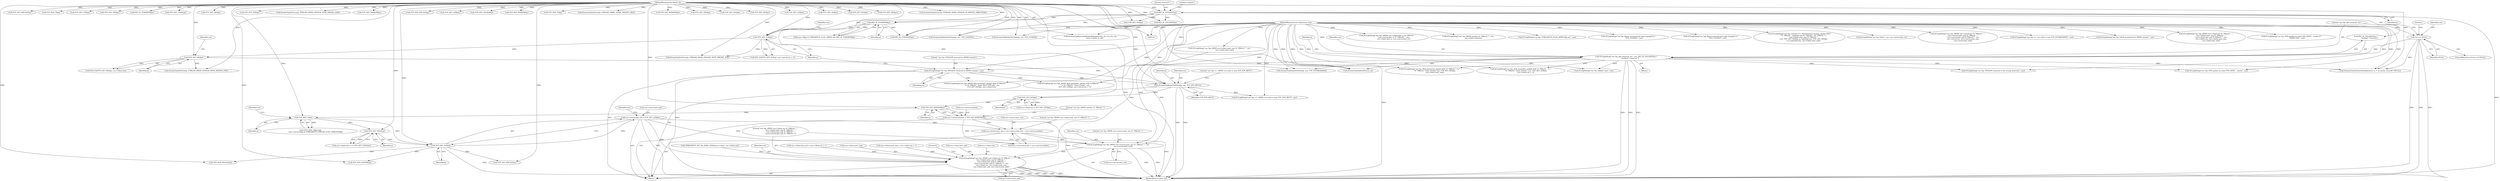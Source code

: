 digraph "0_suricata_843d0b7a10bb45627f94764a6c5d468a24143345_1@integer" {
"1000550" [label="(Call,ssn->server.next_win = ssn->server.last_ack + ssn->server.window)"];
"1000465" [label="(Call,ssn->server.last_ack = TCP_GET_ACK(p))"];
"1000471" [label="(Call,TCP_GET_ACK(p))"];
"1000396" [label="(Call,TCP_GET_TSVAL(p))"];
"1000380" [label="(Call,TCP_HAS_TS(p))"];
"1000368" [label="(Call,TCP_GET_WINDOW(p))"];
"1000337" [label="(Call,TCP_GET_SEQ(p))"];
"1000324" [label="(Call,StreamTcpPacketSetState(p, ssn, TCP_SYN_RECV))"];
"1000300" [label="(Call,TCP_GET_SEQ(p))"];
"1000269" [label="(Call,TCP_GET_ACK(p))"];
"1000142" [label="(Call,PKT_IS_TOCLIENT(p))"];
"1000126" [label="(MethodParameterIn,Packet *p)"];
"1000260" [label="(Call,PKT_IS_TOSERVER(p))"];
"1000263" [label="(Call,SCLogDebug(\"ssn %p: SYN/ACK received on 4WHS session\", ssn))"];
"1000138" [label="(Call,SCLogDebug(\"ssn %p: pkt received: %s\", ssn, PKT_IS_TOCLIENT(p) ?\n               \"toclient\":\"toserver\"))"];
"1000132" [label="(Call,ssn == NULL)"];
"1000128" [label="(MethodParameterIn,TcpSession *ssn)"];
"1000362" [label="(Call,ssn->server.window = TCP_GET_WINDOW(p))"];
"1000575" [label="(Call,SCLogDebug(\"ssn %p: 4WHS ssn->server.next_win %\" PRIu32 \"\", ssn,\n                    ssn->server.next_win))"];
"1000583" [label="(Call,SCLogDebug(\"ssn %p: 4WHS ssn->client.isn %\" PRIu32 \", \"\n                    \"ssn->client.next_seq %\" PRIu32 \", \"\n                    \"ssn->client.last_ack %\" PRIu32 \" \"\n                    \"(ssn->server.last_ack %\" PRIu32 \")\", ssn,\n                    ssn->client.isn, ssn->client.next_seq,\n                    ssn->client.last_ack, ssn->server.last_ack))"];
"1000889" [label="(Call,TCP_GET_SEQ(p))"];
"1001128" [label="(MethodReturn,static int)"];
"1000576" [label="(Literal,\"ssn %p: 4WHS ssn->server.next_win %\" PRIu32 \"\")"];
"1000798" [label="(Call,TCP_GET_WSCALE(p))"];
"1000130" [label="(Block,)"];
"1000263" [label="(Call,SCLogDebug(\"ssn %p: SYN/ACK received on 4WHS session\", ssn))"];
"1000304" [label="(Identifier,ssn)"];
"1001048" [label="(Call,TCP_HAS_TS(p))"];
"1000397" [label="(Identifier,p)"];
"1000624" [label="(Call,TCP_GET_ACK(p))"];
"1000262" [label="(Block,)"];
"1000591" [label="(Call,ssn->client.next_seq)"];
"1000380" [label="(Call,TCP_HAS_TS(p))"];
"1000126" [label="(MethodParameterIn,Packet *p)"];
"1000577" [label="(Identifier,ssn)"];
"1000379" [label="(Call,(TCP_HAS_TS(p)) &&\n                    (ssn->server.flags & STREAMTCP_STREAM_FLAG_TIMESTAMP))"];
"1000331" [label="(Call,ssn->client.isn = TCP_GET_SEQ(p))"];
"1000170" [label="(Call,TCP_GET_SEQ(p))"];
"1000311" [label="(Call,SCLogDebug(\"ssn %p: 4WHS SEQ mismatch, packet SEQ %\"PRIu32\"\"\n                        \" != %\" PRIu32 \" from *first* SYN pkt\", ssn,\n                        TCP_GET_SEQ(p), ssn->client.isn))"];
"1000326" [label="(Identifier,ssn)"];
"1000900" [label="(Call,SCLogDebug(\"ssn %p: SEQ mismatch, packet SEQ %\" PRIu32 \" != \"\n                    \"%\" PRIu32 \" from stream\",ssn, TCP_GET_SEQ(p),\n                    ssn->client.next_seq))"];
"1000398" [label="(Call,SCLogDebug(\"ssn %p: 4WHS ssn->client.last_ts %\" PRIu32\" \"\n                        \"ssn->server.last_ts %\" PRIu32\"\", ssn,\n                        ssn->client.last_ts, ssn->server.last_ts))"];
"1001123" [label="(Call,SCLogDebug(\"ssn %p: default case\", ssn))"];
"1000132" [label="(Call,ssn == NULL)"];
"1000164" [label="(Call,PKT_IS_TOSERVER(p))"];
"1000141" [label="(Call,PKT_IS_TOCLIENT(p) ?\n               \"toclient\":\"toserver\")"];
"1000732" [label="(Call,TCP_GET_TSVAL(p))"];
"1000556" [label="(Call,ssn->server.last_ack + ssn->server.window)"];
"1000260" [label="(Call,PKT_IS_TOSERVER(p))"];
"1000134" [label="(Identifier,NULL)"];
"1000362" [label="(Call,ssn->server.window = TCP_GET_WINDOW(p))"];
"1000370" [label="(Call,SCLogDebug(\"ssn %p: 4WHS window %\" PRIu32 \"\", ssn,\n                    ssn->client.window))"];
"1000308" [label="(Call,StreamTcpSetEvent(p, STREAM_4WHS_SYNACK_WITH_WRONG_SYN))"];
"1000268" [label="(Call,SEQ_EQ(TCP_GET_ACK(p), ssn->server.isn + 1))"];
"1000688" [label="(Call,SCLogDebug(\"ssn %p: STREAMTCP_FLAG_4WHS flag set\", ssn))"];
"1000939" [label="(Call,TCP_GET_SEQ(p))"];
"1000220" [label="(Call,StreamTcpPacketSetState(p, ssn, TCP_CLOSED))"];
"1000140" [label="(Identifier,ssn)"];
"1000261" [label="(Identifier,p)"];
"1000575" [label="(Call,SCLogDebug(\"ssn %p: 4WHS ssn->server.next_win %\" PRIu32 \"\", ssn,\n                    ssn->server.next_win))"];
"1000578" [label="(Call,ssn->server.next_win)"];
"1000551" [label="(Call,ssn->server.next_win)"];
"1000279" [label="(Call,StreamTcpSetEvent(p, STREAM_4WHS_SYNACK_WITH_WRONG_ACK))"];
"1000349" [label="(Call,ssn->client.next_seq = ssn->client.isn + 1)"];
"1000282" [label="(Call,SCLogDebug(\"ssn %p: 4WHS ACK mismatch, packet ACK %\"PRIu32\"\"\n                        \" != %\" PRIu32 \" from stream\", ssn,\n                        TCP_GET_ACK(p), ssn->server.isn + 1))"];
"1000183" [label="(Call,TCP_GET_ACK(p))"];
"1000634" [label="(Call,StreamTcpSetEvent(p, STREAM_3WHS_SYNACK_WITH_WRONG_ACK))"];
"1000264" [label="(Literal,\"ssn %p: SYN/ACK received on 4WHS session\")"];
"1000637" [label="(Call,SCLogDebug(\"ssn %p: ACK mismatch, packet ACK %\" PRIu32 \" != \"\n                    \"%\" PRIu32 \" from stream\", ssn, TCP_GET_ACK(p),\n                    ssn->client.isn + 1))"];
"1000585" [label="(Identifier,ssn)"];
"1000781" [label="(Call,TCP_GET_WINDOW(p))"];
"1000615" [label="(Call,SCLogDebug(\"ssn %p: SYN/ACK received in the wrong direction\", ssn))"];
"1000473" [label="(Call,ssn->client.last_ack = ssn->client.isn + 1)"];
"1000143" [label="(Identifier,p)"];
"1000224" [label="(Call,SCLogDebug(\"ssn %p: Reset received and state changed to \"\n                     \"TCP_CLOSED\", ssn))"];
"1000131" [label="(ControlStructure,if (ssn == NULL))"];
"1000583" [label="(Call,SCLogDebug(\"ssn %p: 4WHS ssn->client.isn %\" PRIu32 \", \"\n                    \"ssn->client.next_seq %\" PRIu32 \", \"\n                    \"ssn->client.last_ack %\" PRIu32 \" \"\n                    \"(ssn->server.last_ack %\" PRIu32 \")\", ssn,\n                    ssn->client.isn, ssn->client.next_seq,\n                    ssn->client.last_ack, ssn->server.last_ack))"];
"1000157" [label="(Call,StreamTcpValidateRst(ssn, p))"];
"1000584" [label="(Literal,\"ssn %p: 4WHS ssn->client.isn %\" PRIu32 \", \"\n                    \"ssn->client.next_seq %\" PRIu32 \", \"\n                    \"ssn->client.last_ack %\" PRIu32 \" \"\n                    \"(ssn->server.last_ack %\" PRIu32 \")\")"];
"1000652" [label="(Call,StreamTcp3whsSynAckUpdate(ssn, p, /* no queue override */NULL))"];
"1000521" [label="(Call,TCP_GET_SACKOK(p))"];
"1000390" [label="(Call,ssn->client.last_ts = TCP_GET_TSVAL(p))"];
"1000784" [label="(Call,TCP_HAS_WSCALE(p))"];
"1000327" [label="(Identifier,TCP_SYN_RECV)"];
"1000300" [label="(Call,TCP_GET_SEQ(p))"];
"1000206" [label="(Call,SCLogDebug(\"ssn %p: Reset received and state changed to \"\n                         \"TCP_CLOSED\", ssn))"];
"1000640" [label="(Call,TCP_GET_ACK(p))"];
"1000142" [label="(Call,PKT_IS_TOCLIENT(p))"];
"1000299" [label="(Call,SEQ_EQ(TCP_GET_SEQ(p), ssn->client.isn))"];
"1001013" [label="(Call,SCLogDebug(\"ssn %p: synsent => Asynchronous stream, packet SEQ\"\n                \" %\" PRIu32 \", payload size %\" PRIu32 \" (%\" PRIu32 \"), \"\n                \"ssn->client.next_seq %\" PRIu32 \"\"\n                ,ssn, TCP_GET_SEQ(p), p->payload_len, TCP_GET_SEQ(p)\n                + p->payload_len, ssn->client.next_seq))"];
"1000137" [label="(Literal,1)"];
"1000329" [label="(Literal,\"ssn %p: =~ 4WHS ssn state is now TCP_SYN_RECV\")"];
"1000324" [label="(Call,StreamTcpPacketSetState(p, ssn, TCP_SYN_RECV))"];
"1000301" [label="(Identifier,p)"];
"1000369" [label="(Identifier,p)"];
"1000734" [label="(Call,SCLogDebug(\"ssn %p: %02x\", ssn, ssn->server.last_ts))"];
"1000607" [label="(Literal,0)"];
"1000150" [label="(Identifier,p)"];
"1000816" [label="(Call,TCP_GET_SACKOK(p))"];
"1000179" [label="(Call,TCP_GET_WINDOW(p))"];
"1000325" [label="(Identifier,p)"];
"1000270" [label="(Identifier,p)"];
"1000680" [label="(Call,PKT_IS_TOCLIENT(p))"];
"1000918" [label="(Call,StreamTcpPacketSetState(p, ssn, TCP_ESTABLISHED))"];
"1000723" [label="(Call,TCP_HAS_TS(p))"];
"1000897" [label="(Call,StreamTcpSetEvent(p, STREAM_3WHS_ASYNC_WRONG_SEQ))"];
"1000601" [label="(Call,ssn->server.last_ack)"];
"1000338" [label="(Identifier,p)"];
"1000502" [label="(Call,TCP_GET_WSCALE(p))"];
"1000832" [label="(Call,SCLogDebug(\"ssn %p: 4WHS ssn->server.isn %\" PRIu32 \", \"\n                    \"ssn->server.next_seq %\" PRIu32 \", \"\n                    \"ssn->server.last_ack %\"PRIu32\"\", ssn,\n                    ssn->server.isn, ssn->server.next_seq,\n                    ssn->server.last_ack))"];
"1000922" [label="(Call,SCLogDebug(\"ssn %p: =~ ssn state is now TCP_ESTABLISHED\", ssn))"];
"1000472" [label="(Identifier,p)"];
"1000596" [label="(Call,ssn->client.last_ack)"];
"1000476" [label="(Identifier,ssn)"];
"1000471" [label="(Call,TCP_GET_ACK(p))"];
"1000931" [label="(Call,TCP_GET_WINDOW(p))"];
"1000363" [label="(Call,ssn->server.window)"];
"1000145" [label="(Literal,\"toserver\")"];
"1000697" [label="(Call,TCP_GET_SEQ(p))"];
"1000586" [label="(Call,ssn->client.isn)"];
"1000903" [label="(Call,TCP_GET_SEQ(p))"];
"1000568" [label="(Literal,\"ssn %p: 4WHS ssn->client.next_win %\" PRIu32 \"\")"];
"1001022" [label="(Call,TCP_GET_SEQ(p))"];
"1000493" [label="(Call,TCP_HAS_WSCALE(p))"];
"1000368" [label="(Call,TCP_GET_WINDOW(p))"];
"1000609" [label="(Call,PKT_IS_TOSERVER(p))"];
"1000965" [label="(Call,TCP_GET_ACK(p))"];
"1000144" [label="(Literal,\"toclient\")"];
"1000202" [label="(Call,StreamTcpPacketSetState(p, ssn, TCP_CLOSED))"];
"1000396" [label="(Call,TCP_GET_TSVAL(p))"];
"1000381" [label="(Identifier,p)"];
"1000385" [label="(Identifier,ssn)"];
"1000285" [label="(Call,TCP_GET_ACK(p))"];
"1000371" [label="(Literal,\"ssn %p: 4WHS window %\" PRIu32 \"\")"];
"1000254" [label="(Call,(ssn->flags & STREAMTCP_FLAG_4WHS) && PKT_IS_TOSERVER(p))"];
"1000466" [label="(Call,ssn->server.last_ack)"];
"1000128" [label="(MethodParameterIn,TcpSession *ssn)"];
"1000139" [label="(Literal,\"ssn %p: pkt received: %s\")"];
"1000465" [label="(Call,ssn->server.last_ack = TCP_GET_ACK(p))"];
"1000567" [label="(Call,SCLogDebug(\"ssn %p: 4WHS ssn->client.next_win %\" PRIu32 \"\", ssn,\n                    ssn->client.next_win))"];
"1000530" [label="(Call,SCLogDebug(\"ssn %p: SACK permitted for 4WHS session\", ssn))"];
"1001016" [label="(Call,TCP_GET_SEQ(p))"];
"1000314" [label="(Call,TCP_GET_SEQ(p))"];
"1000269" [label="(Call,TCP_GET_ACK(p))"];
"1000612" [label="(Call,StreamTcpSetEvent(p, STREAM_3WHS_SYNACK_IN_WRONG_DIRECTION))"];
"1000274" [label="(Identifier,ssn)"];
"1000850" [label="(Call,SCLogDebug(\"ssn %p: 4WHS ssn->client.isn %\" PRIu32 \", \"\n                    \"ssn->client.next_seq %\" PRIu32 \", \"\n                    \"ssn->client.last_ack %\"PRIu32\"\", ssn,\n                    ssn->client.isn, ssn->client.next_seq,\n                    ssn->client.last_ack))"];
"1000666" [label="(Call,SCLogDebug(\"ssn %p: SYN packet on state SYN_SENT... resent\", ssn))"];
"1000133" [label="(Identifier,ssn)"];
"1001109" [label="(Call,StreamTcpReassembleHandleSegment(tv, stt->ra_ctx, ssn,\n                &ssn->client, p, pq))"];
"1000339" [label="(Call,STREAMTCP_SET_RA_BASE_SEQ(&ssn->client, ssn->client.isn))"];
"1000328" [label="(Call,SCLogDebug(\"ssn %p: =~ 4WHS ssn state is now TCP_SYN_RECV\", ssn))"];
"1000265" [label="(Identifier,ssn)"];
"1000138" [label="(Call,SCLogDebug(\"ssn %p: pkt received: %s\", ssn, PKT_IS_TOCLIENT(p) ?\n               \"toclient\":\"toserver\"))"];
"1000550" [label="(Call,ssn->server.next_win = ssn->server.last_ack + ssn->server.window)"];
"1000337" [label="(Call,TCP_GET_SEQ(p))"];
"1000676" [label="(Call,SCLogDebug(\"ssn %p: SYN packet on state SYN_SENT... resent of \"\n                    \"4WHS SYN\", ssn))"];
"1000550" -> "1000262"  [label="AST: "];
"1000550" -> "1000556"  [label="CFG: "];
"1000551" -> "1000550"  [label="AST: "];
"1000556" -> "1000550"  [label="AST: "];
"1000568" -> "1000550"  [label="CFG: "];
"1000550" -> "1001128"  [label="DDG: "];
"1000465" -> "1000550"  [label="DDG: "];
"1000362" -> "1000550"  [label="DDG: "];
"1000550" -> "1000575"  [label="DDG: "];
"1000465" -> "1000262"  [label="AST: "];
"1000465" -> "1000471"  [label="CFG: "];
"1000466" -> "1000465"  [label="AST: "];
"1000471" -> "1000465"  [label="AST: "];
"1000476" -> "1000465"  [label="CFG: "];
"1000465" -> "1001128"  [label="DDG: "];
"1000471" -> "1000465"  [label="DDG: "];
"1000465" -> "1000556"  [label="DDG: "];
"1000465" -> "1000583"  [label="DDG: "];
"1000471" -> "1000472"  [label="CFG: "];
"1000472" -> "1000471"  [label="AST: "];
"1000471" -> "1001128"  [label="DDG: "];
"1000396" -> "1000471"  [label="DDG: "];
"1000380" -> "1000471"  [label="DDG: "];
"1000126" -> "1000471"  [label="DDG: "];
"1000471" -> "1000493"  [label="DDG: "];
"1000471" -> "1000502"  [label="DDG: "];
"1000471" -> "1000521"  [label="DDG: "];
"1000396" -> "1000390"  [label="AST: "];
"1000396" -> "1000397"  [label="CFG: "];
"1000397" -> "1000396"  [label="AST: "];
"1000390" -> "1000396"  [label="CFG: "];
"1000396" -> "1000390"  [label="DDG: "];
"1000380" -> "1000396"  [label="DDG: "];
"1000126" -> "1000396"  [label="DDG: "];
"1000380" -> "1000379"  [label="AST: "];
"1000380" -> "1000381"  [label="CFG: "];
"1000381" -> "1000380"  [label="AST: "];
"1000385" -> "1000380"  [label="CFG: "];
"1000379" -> "1000380"  [label="CFG: "];
"1000380" -> "1000379"  [label="DDG: "];
"1000368" -> "1000380"  [label="DDG: "];
"1000126" -> "1000380"  [label="DDG: "];
"1000368" -> "1000362"  [label="AST: "];
"1000368" -> "1000369"  [label="CFG: "];
"1000369" -> "1000368"  [label="AST: "];
"1000362" -> "1000368"  [label="CFG: "];
"1000368" -> "1000362"  [label="DDG: "];
"1000337" -> "1000368"  [label="DDG: "];
"1000126" -> "1000368"  [label="DDG: "];
"1000337" -> "1000331"  [label="AST: "];
"1000337" -> "1000338"  [label="CFG: "];
"1000338" -> "1000337"  [label="AST: "];
"1000331" -> "1000337"  [label="CFG: "];
"1000337" -> "1000331"  [label="DDG: "];
"1000324" -> "1000337"  [label="DDG: "];
"1000126" -> "1000337"  [label="DDG: "];
"1000324" -> "1000262"  [label="AST: "];
"1000324" -> "1000327"  [label="CFG: "];
"1000325" -> "1000324"  [label="AST: "];
"1000326" -> "1000324"  [label="AST: "];
"1000327" -> "1000324"  [label="AST: "];
"1000329" -> "1000324"  [label="CFG: "];
"1000324" -> "1001128"  [label="DDG: "];
"1000324" -> "1001128"  [label="DDG: "];
"1000300" -> "1000324"  [label="DDG: "];
"1000126" -> "1000324"  [label="DDG: "];
"1000263" -> "1000324"  [label="DDG: "];
"1000128" -> "1000324"  [label="DDG: "];
"1000324" -> "1000328"  [label="DDG: "];
"1000300" -> "1000299"  [label="AST: "];
"1000300" -> "1000301"  [label="CFG: "];
"1000301" -> "1000300"  [label="AST: "];
"1000304" -> "1000300"  [label="CFG: "];
"1000300" -> "1000299"  [label="DDG: "];
"1000269" -> "1000300"  [label="DDG: "];
"1000126" -> "1000300"  [label="DDG: "];
"1000300" -> "1000308"  [label="DDG: "];
"1000269" -> "1000268"  [label="AST: "];
"1000269" -> "1000270"  [label="CFG: "];
"1000270" -> "1000269"  [label="AST: "];
"1000274" -> "1000269"  [label="CFG: "];
"1000269" -> "1000268"  [label="DDG: "];
"1000142" -> "1000269"  [label="DDG: "];
"1000260" -> "1000269"  [label="DDG: "];
"1000126" -> "1000269"  [label="DDG: "];
"1000269" -> "1000279"  [label="DDG: "];
"1000142" -> "1000141"  [label="AST: "];
"1000142" -> "1000143"  [label="CFG: "];
"1000143" -> "1000142"  [label="AST: "];
"1000144" -> "1000142"  [label="CFG: "];
"1000145" -> "1000142"  [label="CFG: "];
"1000142" -> "1001128"  [label="DDG: "];
"1000126" -> "1000142"  [label="DDG: "];
"1000142" -> "1000157"  [label="DDG: "];
"1000142" -> "1000260"  [label="DDG: "];
"1000142" -> "1000609"  [label="DDG: "];
"1000142" -> "1000680"  [label="DDG: "];
"1000142" -> "1000889"  [label="DDG: "];
"1000126" -> "1000124"  [label="AST: "];
"1000126" -> "1001128"  [label="DDG: "];
"1000126" -> "1000157"  [label="DDG: "];
"1000126" -> "1000164"  [label="DDG: "];
"1000126" -> "1000170"  [label="DDG: "];
"1000126" -> "1000179"  [label="DDG: "];
"1000126" -> "1000183"  [label="DDG: "];
"1000126" -> "1000202"  [label="DDG: "];
"1000126" -> "1000220"  [label="DDG: "];
"1000126" -> "1000260"  [label="DDG: "];
"1000126" -> "1000279"  [label="DDG: "];
"1000126" -> "1000285"  [label="DDG: "];
"1000126" -> "1000308"  [label="DDG: "];
"1000126" -> "1000314"  [label="DDG: "];
"1000126" -> "1000493"  [label="DDG: "];
"1000126" -> "1000502"  [label="DDG: "];
"1000126" -> "1000521"  [label="DDG: "];
"1000126" -> "1000609"  [label="DDG: "];
"1000126" -> "1000612"  [label="DDG: "];
"1000126" -> "1000624"  [label="DDG: "];
"1000126" -> "1000634"  [label="DDG: "];
"1000126" -> "1000640"  [label="DDG: "];
"1000126" -> "1000652"  [label="DDG: "];
"1000126" -> "1000680"  [label="DDG: "];
"1000126" -> "1000697"  [label="DDG: "];
"1000126" -> "1000723"  [label="DDG: "];
"1000126" -> "1000732"  [label="DDG: "];
"1000126" -> "1000781"  [label="DDG: "];
"1000126" -> "1000784"  [label="DDG: "];
"1000126" -> "1000798"  [label="DDG: "];
"1000126" -> "1000816"  [label="DDG: "];
"1000126" -> "1000889"  [label="DDG: "];
"1000126" -> "1000897"  [label="DDG: "];
"1000126" -> "1000903"  [label="DDG: "];
"1000126" -> "1000918"  [label="DDG: "];
"1000126" -> "1000931"  [label="DDG: "];
"1000126" -> "1000939"  [label="DDG: "];
"1000126" -> "1000965"  [label="DDG: "];
"1000126" -> "1001016"  [label="DDG: "];
"1000126" -> "1001022"  [label="DDG: "];
"1000126" -> "1001048"  [label="DDG: "];
"1000126" -> "1001109"  [label="DDG: "];
"1000260" -> "1000254"  [label="AST: "];
"1000260" -> "1000261"  [label="CFG: "];
"1000261" -> "1000260"  [label="AST: "];
"1000254" -> "1000260"  [label="CFG: "];
"1000260" -> "1000254"  [label="DDG: "];
"1000260" -> "1000609"  [label="DDG: "];
"1000263" -> "1000262"  [label="AST: "];
"1000263" -> "1000265"  [label="CFG: "];
"1000264" -> "1000263"  [label="AST: "];
"1000265" -> "1000263"  [label="AST: "];
"1000270" -> "1000263"  [label="CFG: "];
"1000263" -> "1001128"  [label="DDG: "];
"1000138" -> "1000263"  [label="DDG: "];
"1000128" -> "1000263"  [label="DDG: "];
"1000263" -> "1000282"  [label="DDG: "];
"1000263" -> "1000311"  [label="DDG: "];
"1000138" -> "1000130"  [label="AST: "];
"1000138" -> "1000141"  [label="CFG: "];
"1000139" -> "1000138"  [label="AST: "];
"1000140" -> "1000138"  [label="AST: "];
"1000141" -> "1000138"  [label="AST: "];
"1000150" -> "1000138"  [label="CFG: "];
"1000138" -> "1001128"  [label="DDG: "];
"1000138" -> "1001128"  [label="DDG: "];
"1000138" -> "1001128"  [label="DDG: "];
"1000132" -> "1000138"  [label="DDG: "];
"1000128" -> "1000138"  [label="DDG: "];
"1000138" -> "1000157"  [label="DDG: "];
"1000138" -> "1000615"  [label="DDG: "];
"1000138" -> "1000637"  [label="DDG: "];
"1000138" -> "1000652"  [label="DDG: "];
"1000138" -> "1000666"  [label="DDG: "];
"1000138" -> "1000900"  [label="DDG: "];
"1000138" -> "1000918"  [label="DDG: "];
"1000138" -> "1001123"  [label="DDG: "];
"1000132" -> "1000131"  [label="AST: "];
"1000132" -> "1000134"  [label="CFG: "];
"1000133" -> "1000132"  [label="AST: "];
"1000134" -> "1000132"  [label="AST: "];
"1000137" -> "1000132"  [label="CFG: "];
"1000139" -> "1000132"  [label="CFG: "];
"1000132" -> "1001128"  [label="DDG: "];
"1000132" -> "1001128"  [label="DDG: "];
"1000132" -> "1001128"  [label="DDG: "];
"1000128" -> "1000132"  [label="DDG: "];
"1000132" -> "1000652"  [label="DDG: "];
"1000128" -> "1000124"  [label="AST: "];
"1000128" -> "1001128"  [label="DDG: "];
"1000128" -> "1000157"  [label="DDG: "];
"1000128" -> "1000202"  [label="DDG: "];
"1000128" -> "1000206"  [label="DDG: "];
"1000128" -> "1000220"  [label="DDG: "];
"1000128" -> "1000224"  [label="DDG: "];
"1000128" -> "1000282"  [label="DDG: "];
"1000128" -> "1000311"  [label="DDG: "];
"1000128" -> "1000328"  [label="DDG: "];
"1000128" -> "1000370"  [label="DDG: "];
"1000128" -> "1000398"  [label="DDG: "];
"1000128" -> "1000530"  [label="DDG: "];
"1000128" -> "1000567"  [label="DDG: "];
"1000128" -> "1000575"  [label="DDG: "];
"1000128" -> "1000583"  [label="DDG: "];
"1000128" -> "1000615"  [label="DDG: "];
"1000128" -> "1000637"  [label="DDG: "];
"1000128" -> "1000652"  [label="DDG: "];
"1000128" -> "1000666"  [label="DDG: "];
"1000128" -> "1000676"  [label="DDG: "];
"1000128" -> "1000688"  [label="DDG: "];
"1000128" -> "1000734"  [label="DDG: "];
"1000128" -> "1000832"  [label="DDG: "];
"1000128" -> "1000850"  [label="DDG: "];
"1000128" -> "1000900"  [label="DDG: "];
"1000128" -> "1000918"  [label="DDG: "];
"1000128" -> "1000922"  [label="DDG: "];
"1000128" -> "1001013"  [label="DDG: "];
"1000128" -> "1001109"  [label="DDG: "];
"1000128" -> "1001123"  [label="DDG: "];
"1000362" -> "1000262"  [label="AST: "];
"1000363" -> "1000362"  [label="AST: "];
"1000371" -> "1000362"  [label="CFG: "];
"1000362" -> "1001128"  [label="DDG: "];
"1000362" -> "1000556"  [label="DDG: "];
"1000575" -> "1000262"  [label="AST: "];
"1000575" -> "1000578"  [label="CFG: "];
"1000576" -> "1000575"  [label="AST: "];
"1000577" -> "1000575"  [label="AST: "];
"1000578" -> "1000575"  [label="AST: "];
"1000584" -> "1000575"  [label="CFG: "];
"1000575" -> "1001128"  [label="DDG: "];
"1000575" -> "1001128"  [label="DDG: "];
"1000567" -> "1000575"  [label="DDG: "];
"1000575" -> "1000583"  [label="DDG: "];
"1000583" -> "1000262"  [label="AST: "];
"1000583" -> "1000601"  [label="CFG: "];
"1000584" -> "1000583"  [label="AST: "];
"1000585" -> "1000583"  [label="AST: "];
"1000586" -> "1000583"  [label="AST: "];
"1000591" -> "1000583"  [label="AST: "];
"1000596" -> "1000583"  [label="AST: "];
"1000601" -> "1000583"  [label="AST: "];
"1000607" -> "1000583"  [label="CFG: "];
"1000583" -> "1001128"  [label="DDG: "];
"1000583" -> "1001128"  [label="DDG: "];
"1000583" -> "1001128"  [label="DDG: "];
"1000583" -> "1001128"  [label="DDG: "];
"1000583" -> "1001128"  [label="DDG: "];
"1000583" -> "1001128"  [label="DDG: "];
"1000339" -> "1000583"  [label="DDG: "];
"1000349" -> "1000583"  [label="DDG: "];
"1000473" -> "1000583"  [label="DDG: "];
}
